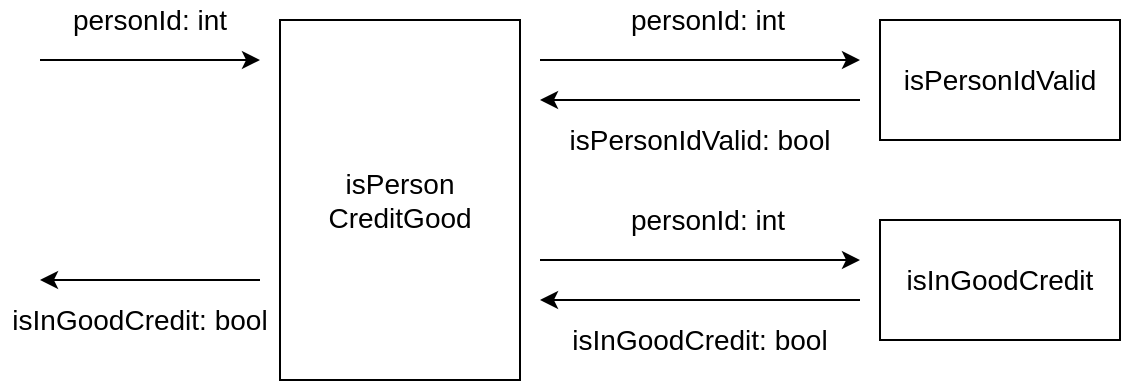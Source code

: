 <mxfile version="13.4.8" type="github">
  <diagram id="vj52STW84l6aY_BFtKZN" name="Page-1">
    <mxGraphModel dx="1406" dy="745" grid="1" gridSize="10" guides="1" tooltips="1" connect="1" arrows="1" fold="1" page="1" pageScale="1" pageWidth="827" pageHeight="1169" math="0" shadow="0">
      <root>
        <mxCell id="0" />
        <mxCell id="1" parent="0" />
        <mxCell id="vRk3t7_U7sNHyU407ia8-1" value="&lt;font style=&quot;font-size: 14px&quot;&gt;isPerson&lt;br&gt;CreditGood&lt;/font&gt;" style="rounded=0;whiteSpace=wrap;html=1;" vertex="1" parent="1">
          <mxGeometry x="200" y="140" width="120" height="180" as="geometry" />
        </mxCell>
        <mxCell id="vRk3t7_U7sNHyU407ia8-2" value="" style="endArrow=classic;html=1;" edge="1" parent="1">
          <mxGeometry width="50" height="50" relative="1" as="geometry">
            <mxPoint x="80" y="160" as="sourcePoint" />
            <mxPoint x="190" y="160" as="targetPoint" />
          </mxGeometry>
        </mxCell>
        <mxCell id="vRk3t7_U7sNHyU407ia8-3" value="&lt;font style=&quot;font-size: 14px&quot;&gt;personId: int&lt;/font&gt;" style="text;html=1;strokeColor=none;fillColor=none;align=center;verticalAlign=middle;whiteSpace=wrap;rounded=0;" vertex="1" parent="1">
          <mxGeometry x="90" y="130" width="90" height="20" as="geometry" />
        </mxCell>
        <mxCell id="vRk3t7_U7sNHyU407ia8-61" value="&lt;font style=&quot;font-size: 14px&quot;&gt;isPersonIdValid&lt;/font&gt;" style="rounded=0;whiteSpace=wrap;html=1;" vertex="1" parent="1">
          <mxGeometry x="500" y="140" width="120" height="60" as="geometry" />
        </mxCell>
        <mxCell id="vRk3t7_U7sNHyU407ia8-62" value="" style="endArrow=classic;html=1;" edge="1" parent="1">
          <mxGeometry width="50" height="50" relative="1" as="geometry">
            <mxPoint x="330" y="160" as="sourcePoint" />
            <mxPoint x="490" y="160" as="targetPoint" />
          </mxGeometry>
        </mxCell>
        <mxCell id="vRk3t7_U7sNHyU407ia8-63" value="&lt;font style=&quot;font-size: 14px&quot;&gt;personId: int&lt;/font&gt;" style="text;html=1;strokeColor=none;fillColor=none;align=center;verticalAlign=middle;whiteSpace=wrap;rounded=0;" vertex="1" parent="1">
          <mxGeometry x="369" y="130" width="90" height="20" as="geometry" />
        </mxCell>
        <mxCell id="vRk3t7_U7sNHyU407ia8-64" value="" style="endArrow=classic;html=1;" edge="1" parent="1">
          <mxGeometry width="50" height="50" relative="1" as="geometry">
            <mxPoint x="490" y="180" as="sourcePoint" />
            <mxPoint x="330" y="180" as="targetPoint" />
          </mxGeometry>
        </mxCell>
        <mxCell id="vRk3t7_U7sNHyU407ia8-65" value="&lt;font style=&quot;font-size: 14px&quot;&gt;isPersonIdValid: bool&lt;/font&gt;" style="text;html=1;strokeColor=none;fillColor=none;align=center;verticalAlign=middle;whiteSpace=wrap;rounded=0;" vertex="1" parent="1">
          <mxGeometry x="340" y="190" width="140" height="20" as="geometry" />
        </mxCell>
        <mxCell id="vRk3t7_U7sNHyU407ia8-66" value="" style="endArrow=classic;html=1;" edge="1" parent="1">
          <mxGeometry width="50" height="50" relative="1" as="geometry">
            <mxPoint x="190" y="270" as="sourcePoint" />
            <mxPoint x="80" y="270" as="targetPoint" />
          </mxGeometry>
        </mxCell>
        <mxCell id="vRk3t7_U7sNHyU407ia8-67" value="&lt;font style=&quot;font-size: 14px&quot;&gt;isInGoodCredit: bool&lt;/font&gt;" style="text;html=1;strokeColor=none;fillColor=none;align=center;verticalAlign=middle;whiteSpace=wrap;rounded=0;" vertex="1" parent="1">
          <mxGeometry x="60" y="280" width="140" height="20" as="geometry" />
        </mxCell>
        <mxCell id="vRk3t7_U7sNHyU407ia8-68" value="&lt;font style=&quot;font-size: 14px&quot;&gt;isInGoodCredit&lt;/font&gt;" style="rounded=0;whiteSpace=wrap;html=1;" vertex="1" parent="1">
          <mxGeometry x="500" y="240" width="120" height="60" as="geometry" />
        </mxCell>
        <mxCell id="vRk3t7_U7sNHyU407ia8-69" value="" style="endArrow=classic;html=1;" edge="1" parent="1">
          <mxGeometry width="50" height="50" relative="1" as="geometry">
            <mxPoint x="330" y="260" as="sourcePoint" />
            <mxPoint x="490" y="260" as="targetPoint" />
          </mxGeometry>
        </mxCell>
        <mxCell id="vRk3t7_U7sNHyU407ia8-70" value="&lt;font style=&quot;font-size: 14px&quot;&gt;personId: int&lt;/font&gt;" style="text;html=1;strokeColor=none;fillColor=none;align=center;verticalAlign=middle;whiteSpace=wrap;rounded=0;" vertex="1" parent="1">
          <mxGeometry x="369" y="230" width="90" height="20" as="geometry" />
        </mxCell>
        <mxCell id="vRk3t7_U7sNHyU407ia8-71" value="" style="endArrow=classic;html=1;" edge="1" parent="1">
          <mxGeometry width="50" height="50" relative="1" as="geometry">
            <mxPoint x="490" y="280" as="sourcePoint" />
            <mxPoint x="330" y="280" as="targetPoint" />
          </mxGeometry>
        </mxCell>
        <mxCell id="vRk3t7_U7sNHyU407ia8-72" value="&lt;font style=&quot;font-size: 14px&quot;&gt;isInGoodCredit: bool&lt;/font&gt;" style="text;html=1;strokeColor=none;fillColor=none;align=center;verticalAlign=middle;whiteSpace=wrap;rounded=0;" vertex="1" parent="1">
          <mxGeometry x="340" y="290" width="140" height="20" as="geometry" />
        </mxCell>
      </root>
    </mxGraphModel>
  </diagram>
</mxfile>
